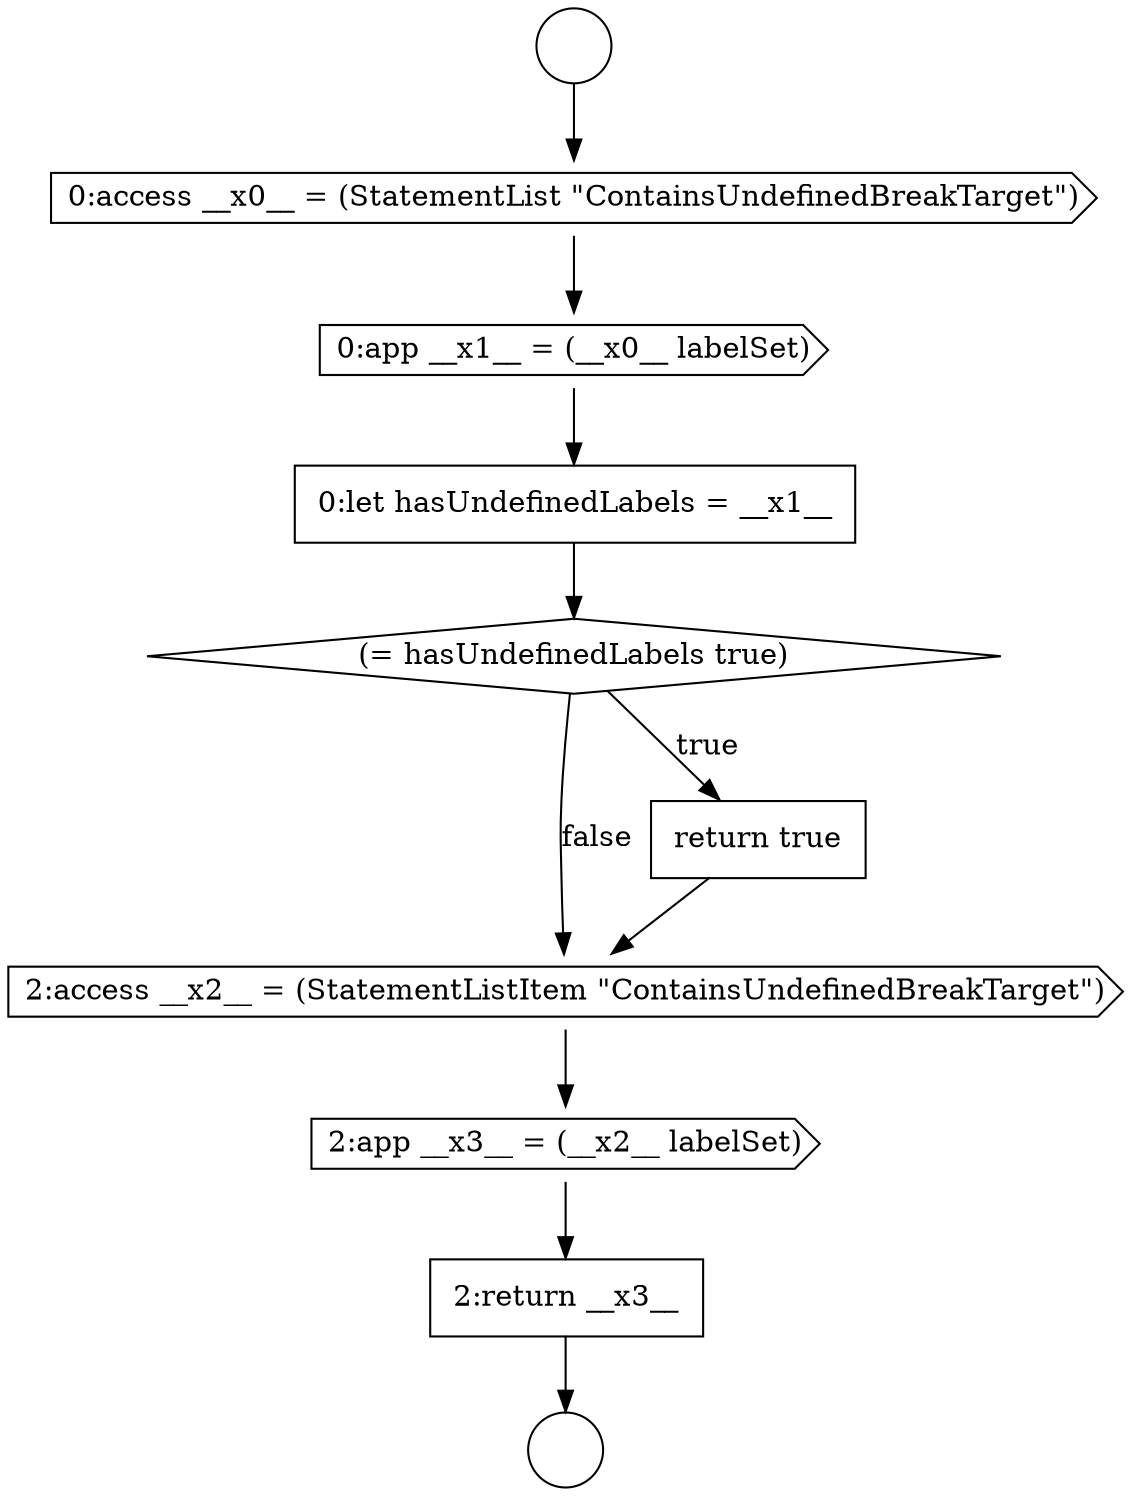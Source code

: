 digraph {
  node5425 [shape=circle label=" " color="black" fillcolor="white" style=filled]
  node5429 [shape=diamond, label=<<font color="black">(= hasUndefinedLabels true)</font>> color="black" fillcolor="white" style=filled]
  node5433 [shape=none, margin=0, label=<<font color="black">
    <table border="0" cellborder="1" cellspacing="0" cellpadding="10">
      <tr><td align="left">2:return __x3__</td></tr>
    </table>
  </font>> color="black" fillcolor="white" style=filled]
  node5428 [shape=none, margin=0, label=<<font color="black">
    <table border="0" cellborder="1" cellspacing="0" cellpadding="10">
      <tr><td align="left">0:let hasUndefinedLabels = __x1__</td></tr>
    </table>
  </font>> color="black" fillcolor="white" style=filled]
  node5424 [shape=circle label=" " color="black" fillcolor="white" style=filled]
  node5431 [shape=cds, label=<<font color="black">2:access __x2__ = (StatementListItem &quot;ContainsUndefinedBreakTarget&quot;)</font>> color="black" fillcolor="white" style=filled]
  node5426 [shape=cds, label=<<font color="black">0:access __x0__ = (StatementList &quot;ContainsUndefinedBreakTarget&quot;)</font>> color="black" fillcolor="white" style=filled]
  node5430 [shape=none, margin=0, label=<<font color="black">
    <table border="0" cellborder="1" cellspacing="0" cellpadding="10">
      <tr><td align="left">return true</td></tr>
    </table>
  </font>> color="black" fillcolor="white" style=filled]
  node5427 [shape=cds, label=<<font color="black">0:app __x1__ = (__x0__ labelSet)</font>> color="black" fillcolor="white" style=filled]
  node5432 [shape=cds, label=<<font color="black">2:app __x3__ = (__x2__ labelSet)</font>> color="black" fillcolor="white" style=filled]
  node5431 -> node5432 [ color="black"]
  node5424 -> node5426 [ color="black"]
  node5429 -> node5430 [label=<<font color="black">true</font>> color="black"]
  node5429 -> node5431 [label=<<font color="black">false</font>> color="black"]
  node5426 -> node5427 [ color="black"]
  node5428 -> node5429 [ color="black"]
  node5430 -> node5431 [ color="black"]
  node5432 -> node5433 [ color="black"]
  node5427 -> node5428 [ color="black"]
  node5433 -> node5425 [ color="black"]
}
